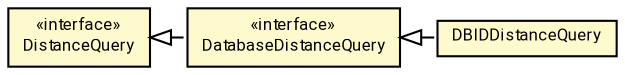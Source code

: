 #!/usr/local/bin/dot
#
# Class diagram 
# Generated by UMLGraph version R5_7_2-60-g0e99a6 (http://www.spinellis.gr/umlgraph/)
#

digraph G {
	graph [fontnames="svg"]
	edge [fontname="Roboto",fontsize=7,labelfontname="Roboto",labelfontsize=7,color="black"];
	node [fontname="Roboto",fontcolor="black",fontsize=8,shape=plaintext,margin=0,width=0,height=0];
	nodesep=0.15;
	ranksep=0.25;
	rankdir=LR;
	// de.lmu.ifi.dbs.elki.database.query.distance.DistanceQuery<O>
	c3156166 [label=<<table title="de.lmu.ifi.dbs.elki.database.query.distance.DistanceQuery" border="0" cellborder="1" cellspacing="0" cellpadding="2" bgcolor="LemonChiffon" href="DistanceQuery.html" target="_parent">
		<tr><td><table border="0" cellspacing="0" cellpadding="1">
		<tr><td align="center" balign="center"> &#171;interface&#187; </td></tr>
		<tr><td align="center" balign="center"> <font face="Roboto">DistanceQuery</font> </td></tr>
		</table></td></tr>
		</table>>, URL="DistanceQuery.html"];
	// de.lmu.ifi.dbs.elki.database.query.distance.DBIDDistanceQuery
	c3157234 [label=<<table title="de.lmu.ifi.dbs.elki.database.query.distance.DBIDDistanceQuery" border="0" cellborder="1" cellspacing="0" cellpadding="2" bgcolor="LemonChiffon" href="DBIDDistanceQuery.html" target="_parent">
		<tr><td><table border="0" cellspacing="0" cellpadding="1">
		<tr><td align="center" balign="center"> <font face="Roboto">DBIDDistanceQuery</font> </td></tr>
		</table></td></tr>
		</table>>, URL="DBIDDistanceQuery.html"];
	// de.lmu.ifi.dbs.elki.database.query.distance.DatabaseDistanceQuery<O>
	c3157235 [label=<<table title="de.lmu.ifi.dbs.elki.database.query.distance.DatabaseDistanceQuery" border="0" cellborder="1" cellspacing="0" cellpadding="2" bgcolor="lemonChiffon" href="DatabaseDistanceQuery.html" target="_parent">
		<tr><td><table border="0" cellspacing="0" cellpadding="1">
		<tr><td align="center" balign="center"> &#171;interface&#187; </td></tr>
		<tr><td align="center" balign="center"> <font face="Roboto">DatabaseDistanceQuery</font> </td></tr>
		</table></td></tr>
		</table>>, URL="DatabaseDistanceQuery.html"];
	// de.lmu.ifi.dbs.elki.database.query.distance.DBIDDistanceQuery implements de.lmu.ifi.dbs.elki.database.query.distance.DatabaseDistanceQuery<O>
	c3157235 -> c3157234 [arrowtail=empty,style=dashed,dir=back,weight=9];
	// de.lmu.ifi.dbs.elki.database.query.distance.DatabaseDistanceQuery<O> implements de.lmu.ifi.dbs.elki.database.query.distance.DistanceQuery<O>
	c3156166 -> c3157235 [arrowtail=empty,style=dashed,dir=back,weight=9];
}

